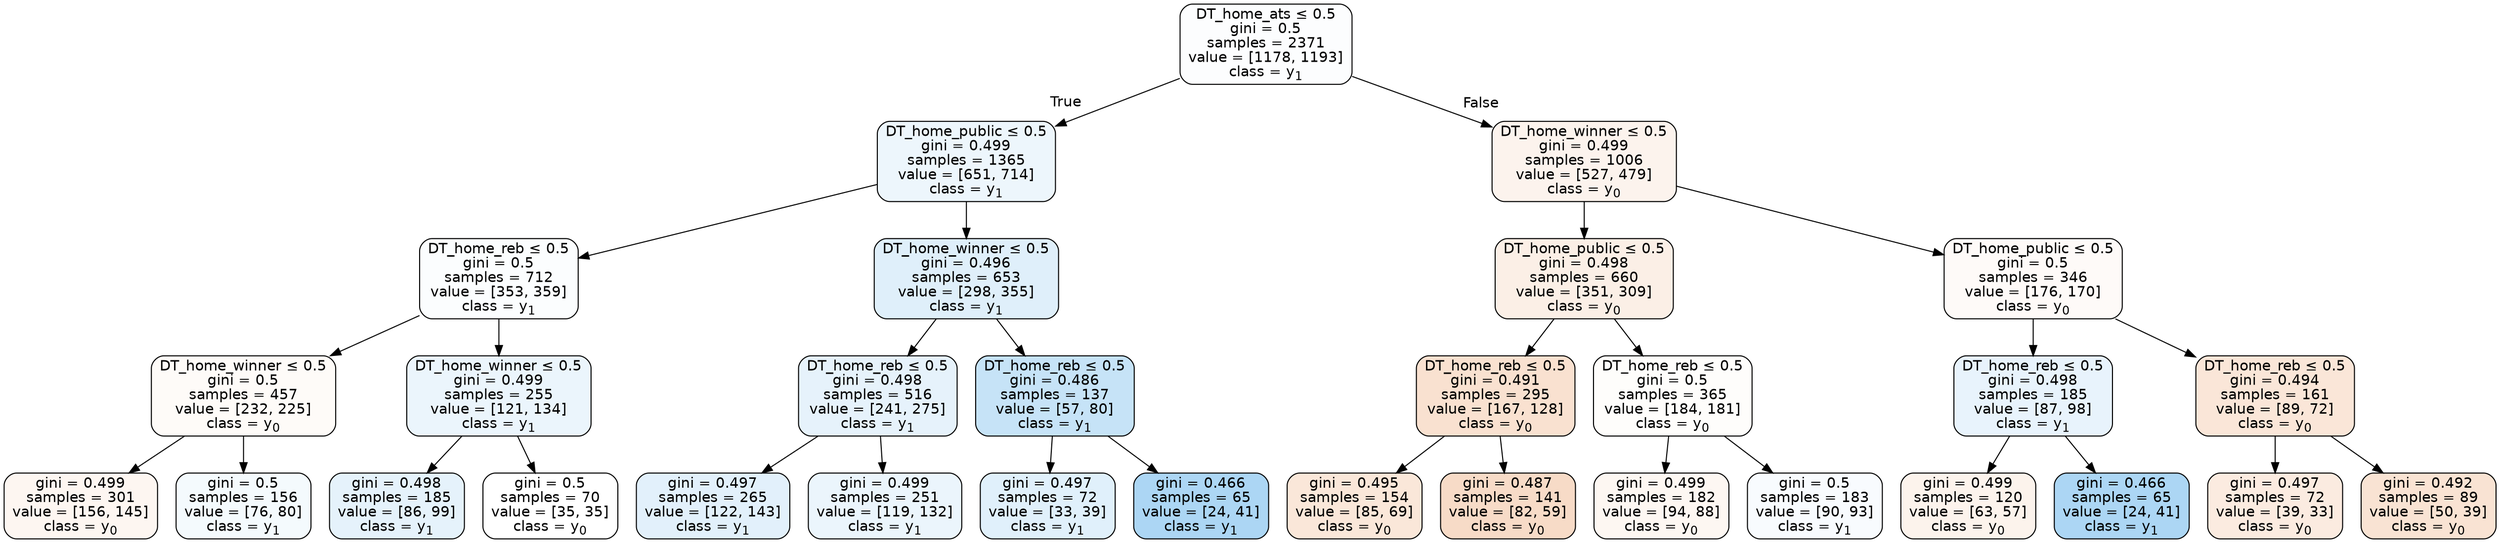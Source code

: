 digraph Tree {
node [shape=box, style="filled, rounded", color="black", fontname=helvetica] ;
edge [fontname=helvetica] ;
0 [label=<DT_home_ats &le; 0.5<br/>gini = 0.5<br/>samples = 2371<br/>value = [1178, 1193]<br/>class = y<SUB>1</SUB>>, fillcolor="#399de503"] ;
1 [label=<DT_home_public &le; 0.5<br/>gini = 0.499<br/>samples = 1365<br/>value = [651, 714]<br/>class = y<SUB>1</SUB>>, fillcolor="#399de517"] ;
0 -> 1 [labeldistance=2.5, labelangle=45, headlabel="True"] ;
2 [label=<DT_home_reb &le; 0.5<br/>gini = 0.5<br/>samples = 712<br/>value = [353, 359]<br/>class = y<SUB>1</SUB>>, fillcolor="#399de504"] ;
1 -> 2 ;
3 [label=<DT_home_winner &le; 0.5<br/>gini = 0.5<br/>samples = 457<br/>value = [232, 225]<br/>class = y<SUB>0</SUB>>, fillcolor="#e5813908"] ;
2 -> 3 ;
4 [label=<gini = 0.499<br/>samples = 301<br/>value = [156, 145]<br/>class = y<SUB>0</SUB>>, fillcolor="#e5813912"] ;
3 -> 4 ;
5 [label=<gini = 0.5<br/>samples = 156<br/>value = [76, 80]<br/>class = y<SUB>1</SUB>>, fillcolor="#399de50d"] ;
3 -> 5 ;
6 [label=<DT_home_winner &le; 0.5<br/>gini = 0.499<br/>samples = 255<br/>value = [121, 134]<br/>class = y<SUB>1</SUB>>, fillcolor="#399de519"] ;
2 -> 6 ;
7 [label=<gini = 0.498<br/>samples = 185<br/>value = [86, 99]<br/>class = y<SUB>1</SUB>>, fillcolor="#399de521"] ;
6 -> 7 ;
8 [label=<gini = 0.5<br/>samples = 70<br/>value = [35, 35]<br/>class = y<SUB>0</SUB>>, fillcolor="#e5813900"] ;
6 -> 8 ;
9 [label=<DT_home_winner &le; 0.5<br/>gini = 0.496<br/>samples = 653<br/>value = [298, 355]<br/>class = y<SUB>1</SUB>>, fillcolor="#399de529"] ;
1 -> 9 ;
10 [label=<DT_home_reb &le; 0.5<br/>gini = 0.498<br/>samples = 516<br/>value = [241, 275]<br/>class = y<SUB>1</SUB>>, fillcolor="#399de520"] ;
9 -> 10 ;
11 [label=<gini = 0.497<br/>samples = 265<br/>value = [122, 143]<br/>class = y<SUB>1</SUB>>, fillcolor="#399de525"] ;
10 -> 11 ;
12 [label=<gini = 0.499<br/>samples = 251<br/>value = [119, 132]<br/>class = y<SUB>1</SUB>>, fillcolor="#399de519"] ;
10 -> 12 ;
13 [label=<DT_home_reb &le; 0.5<br/>gini = 0.486<br/>samples = 137<br/>value = [57, 80]<br/>class = y<SUB>1</SUB>>, fillcolor="#399de549"] ;
9 -> 13 ;
14 [label=<gini = 0.497<br/>samples = 72<br/>value = [33, 39]<br/>class = y<SUB>1</SUB>>, fillcolor="#399de527"] ;
13 -> 14 ;
15 [label=<gini = 0.466<br/>samples = 65<br/>value = [24, 41]<br/>class = y<SUB>1</SUB>>, fillcolor="#399de56a"] ;
13 -> 15 ;
16 [label=<DT_home_winner &le; 0.5<br/>gini = 0.499<br/>samples = 1006<br/>value = [527, 479]<br/>class = y<SUB>0</SUB>>, fillcolor="#e5813917"] ;
0 -> 16 [labeldistance=2.5, labelangle=-45, headlabel="False"] ;
17 [label=<DT_home_public &le; 0.5<br/>gini = 0.498<br/>samples = 660<br/>value = [351, 309]<br/>class = y<SUB>0</SUB>>, fillcolor="#e581391f"] ;
16 -> 17 ;
18 [label=<DT_home_reb &le; 0.5<br/>gini = 0.491<br/>samples = 295<br/>value = [167, 128]<br/>class = y<SUB>0</SUB>>, fillcolor="#e581393c"] ;
17 -> 18 ;
19 [label=<gini = 0.495<br/>samples = 154<br/>value = [85, 69]<br/>class = y<SUB>0</SUB>>, fillcolor="#e5813930"] ;
18 -> 19 ;
20 [label=<gini = 0.487<br/>samples = 141<br/>value = [82, 59]<br/>class = y<SUB>0</SUB>>, fillcolor="#e5813948"] ;
18 -> 20 ;
21 [label=<DT_home_reb &le; 0.5<br/>gini = 0.5<br/>samples = 365<br/>value = [184, 181]<br/>class = y<SUB>0</SUB>>, fillcolor="#e5813904"] ;
17 -> 21 ;
22 [label=<gini = 0.499<br/>samples = 182<br/>value = [94, 88]<br/>class = y<SUB>0</SUB>>, fillcolor="#e5813910"] ;
21 -> 22 ;
23 [label=<gini = 0.5<br/>samples = 183<br/>value = [90, 93]<br/>class = y<SUB>1</SUB>>, fillcolor="#399de508"] ;
21 -> 23 ;
24 [label=<DT_home_public &le; 0.5<br/>gini = 0.5<br/>samples = 346<br/>value = [176, 170]<br/>class = y<SUB>0</SUB>>, fillcolor="#e5813909"] ;
16 -> 24 ;
25 [label=<DT_home_reb &le; 0.5<br/>gini = 0.498<br/>samples = 185<br/>value = [87, 98]<br/>class = y<SUB>1</SUB>>, fillcolor="#399de51d"] ;
24 -> 25 ;
26 [label=<gini = 0.499<br/>samples = 120<br/>value = [63, 57]<br/>class = y<SUB>0</SUB>>, fillcolor="#e5813918"] ;
25 -> 26 ;
27 [label=<gini = 0.466<br/>samples = 65<br/>value = [24, 41]<br/>class = y<SUB>1</SUB>>, fillcolor="#399de56a"] ;
25 -> 27 ;
28 [label=<DT_home_reb &le; 0.5<br/>gini = 0.494<br/>samples = 161<br/>value = [89, 72]<br/>class = y<SUB>0</SUB>>, fillcolor="#e5813931"] ;
24 -> 28 ;
29 [label=<gini = 0.497<br/>samples = 72<br/>value = [39, 33]<br/>class = y<SUB>0</SUB>>, fillcolor="#e5813927"] ;
28 -> 29 ;
30 [label=<gini = 0.492<br/>samples = 89<br/>value = [50, 39]<br/>class = y<SUB>0</SUB>>, fillcolor="#e5813938"] ;
28 -> 30 ;
}